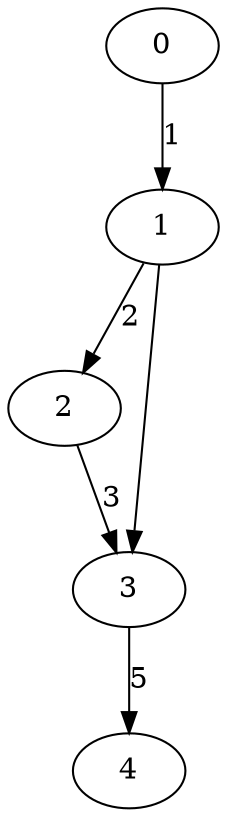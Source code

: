 digraph g
{
0;1;2;3;4;
0 -> 1 [label="1"]
1 -> 2 [label="2"]
2 -> 3 [label="3"]
1 -> 3 [label=" "]
3 -> 4 [label="5"]
}
